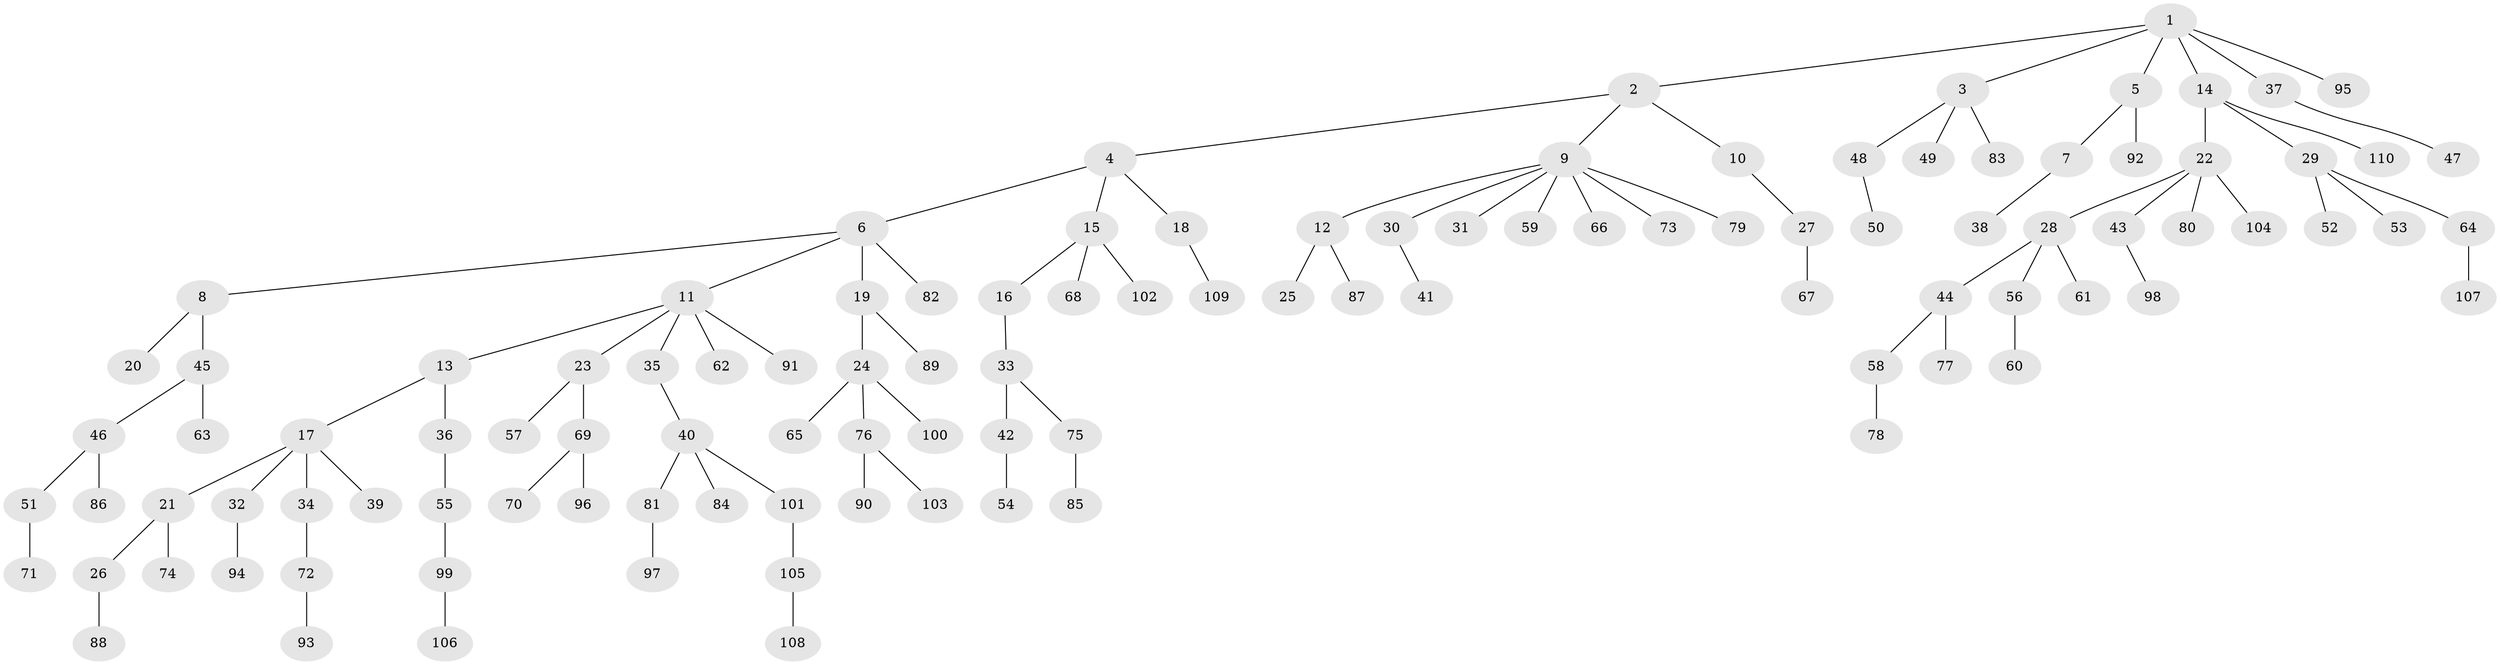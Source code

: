 // Generated by graph-tools (version 1.1) at 2025/02/03/09/25 03:02:20]
// undirected, 110 vertices, 109 edges
graph export_dot {
graph [start="1"]
  node [color=gray90,style=filled];
  1;
  2;
  3;
  4;
  5;
  6;
  7;
  8;
  9;
  10;
  11;
  12;
  13;
  14;
  15;
  16;
  17;
  18;
  19;
  20;
  21;
  22;
  23;
  24;
  25;
  26;
  27;
  28;
  29;
  30;
  31;
  32;
  33;
  34;
  35;
  36;
  37;
  38;
  39;
  40;
  41;
  42;
  43;
  44;
  45;
  46;
  47;
  48;
  49;
  50;
  51;
  52;
  53;
  54;
  55;
  56;
  57;
  58;
  59;
  60;
  61;
  62;
  63;
  64;
  65;
  66;
  67;
  68;
  69;
  70;
  71;
  72;
  73;
  74;
  75;
  76;
  77;
  78;
  79;
  80;
  81;
  82;
  83;
  84;
  85;
  86;
  87;
  88;
  89;
  90;
  91;
  92;
  93;
  94;
  95;
  96;
  97;
  98;
  99;
  100;
  101;
  102;
  103;
  104;
  105;
  106;
  107;
  108;
  109;
  110;
  1 -- 2;
  1 -- 3;
  1 -- 5;
  1 -- 14;
  1 -- 37;
  1 -- 95;
  2 -- 4;
  2 -- 9;
  2 -- 10;
  3 -- 48;
  3 -- 49;
  3 -- 83;
  4 -- 6;
  4 -- 15;
  4 -- 18;
  5 -- 7;
  5 -- 92;
  6 -- 8;
  6 -- 11;
  6 -- 19;
  6 -- 82;
  7 -- 38;
  8 -- 20;
  8 -- 45;
  9 -- 12;
  9 -- 30;
  9 -- 31;
  9 -- 59;
  9 -- 66;
  9 -- 73;
  9 -- 79;
  10 -- 27;
  11 -- 13;
  11 -- 23;
  11 -- 35;
  11 -- 62;
  11 -- 91;
  12 -- 25;
  12 -- 87;
  13 -- 17;
  13 -- 36;
  14 -- 22;
  14 -- 29;
  14 -- 110;
  15 -- 16;
  15 -- 68;
  15 -- 102;
  16 -- 33;
  17 -- 21;
  17 -- 32;
  17 -- 34;
  17 -- 39;
  18 -- 109;
  19 -- 24;
  19 -- 89;
  21 -- 26;
  21 -- 74;
  22 -- 28;
  22 -- 43;
  22 -- 80;
  22 -- 104;
  23 -- 57;
  23 -- 69;
  24 -- 65;
  24 -- 76;
  24 -- 100;
  26 -- 88;
  27 -- 67;
  28 -- 44;
  28 -- 56;
  28 -- 61;
  29 -- 52;
  29 -- 53;
  29 -- 64;
  30 -- 41;
  32 -- 94;
  33 -- 42;
  33 -- 75;
  34 -- 72;
  35 -- 40;
  36 -- 55;
  37 -- 47;
  40 -- 81;
  40 -- 84;
  40 -- 101;
  42 -- 54;
  43 -- 98;
  44 -- 58;
  44 -- 77;
  45 -- 46;
  45 -- 63;
  46 -- 51;
  46 -- 86;
  48 -- 50;
  51 -- 71;
  55 -- 99;
  56 -- 60;
  58 -- 78;
  64 -- 107;
  69 -- 70;
  69 -- 96;
  72 -- 93;
  75 -- 85;
  76 -- 90;
  76 -- 103;
  81 -- 97;
  99 -- 106;
  101 -- 105;
  105 -- 108;
}
